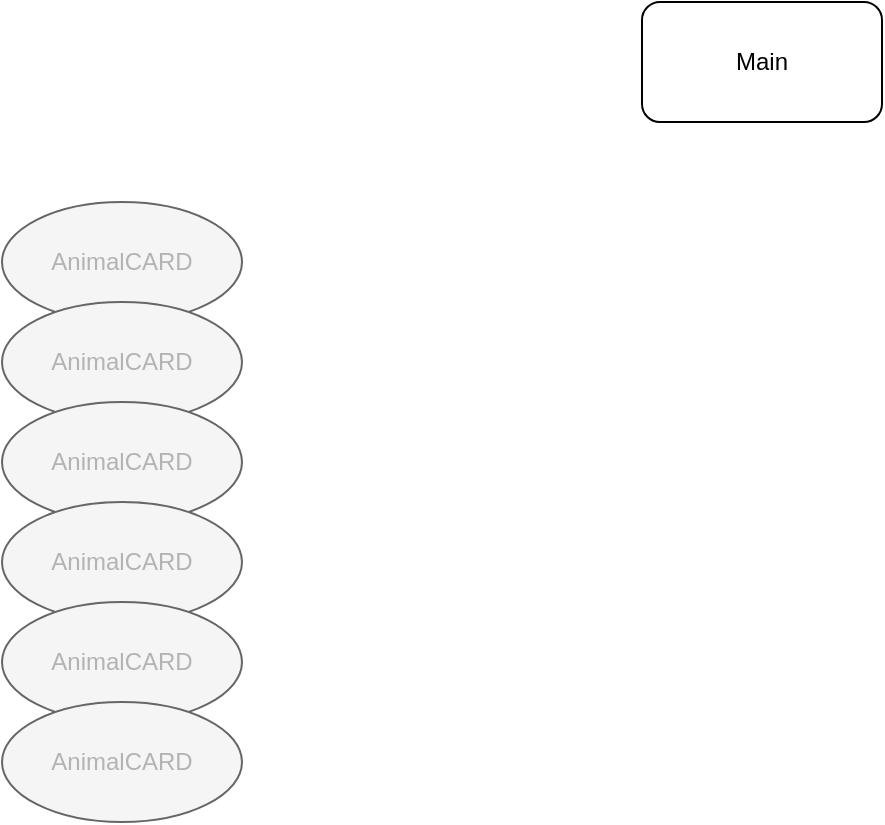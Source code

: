 <mxfile version="14.6.12" type="github">
  <diagram id="bAMTGUmW1eZoI-SbbudD" name="Page-1">
    <mxGraphModel dx="802" dy="847" grid="1" gridSize="10" guides="1" tooltips="1" connect="1" arrows="1" fold="1" page="1" pageScale="1" pageWidth="827" pageHeight="1169" math="0" shadow="0">
      <root>
        <mxCell id="0" />
        <mxCell id="1" parent="0" />
        <mxCell id="RSzvX88kuwoQsxZTcqaM-1" value="Main" style="rounded=1;whiteSpace=wrap;html=1;" vertex="1" parent="1">
          <mxGeometry x="350" y="40" width="120" height="60" as="geometry" />
        </mxCell>
        <mxCell id="RSzvX88kuwoQsxZTcqaM-8" value="" style="group" vertex="1" connectable="0" parent="1">
          <mxGeometry x="30" y="140" width="120" height="310" as="geometry" />
        </mxCell>
        <mxCell id="RSzvX88kuwoQsxZTcqaM-2" value="AnimalCARD " style="ellipse;whiteSpace=wrap;html=1;fillColor=#f5f5f5;strokeColor=#666666;fontColor=#B3B3B3;" vertex="1" parent="RSzvX88kuwoQsxZTcqaM-8">
          <mxGeometry width="120" height="60" as="geometry" />
        </mxCell>
        <mxCell id="RSzvX88kuwoQsxZTcqaM-3" value="AnimalCARD " style="ellipse;whiteSpace=wrap;html=1;fillColor=#f5f5f5;strokeColor=#666666;fontColor=#B3B3B3;" vertex="1" parent="RSzvX88kuwoQsxZTcqaM-8">
          <mxGeometry y="50" width="120" height="60" as="geometry" />
        </mxCell>
        <mxCell id="RSzvX88kuwoQsxZTcqaM-4" value="AnimalCARD " style="ellipse;whiteSpace=wrap;html=1;fillColor=#f5f5f5;strokeColor=#666666;fontColor=#B3B3B3;" vertex="1" parent="RSzvX88kuwoQsxZTcqaM-8">
          <mxGeometry y="100" width="120" height="60" as="geometry" />
        </mxCell>
        <mxCell id="RSzvX88kuwoQsxZTcqaM-5" value="AnimalCARD " style="ellipse;whiteSpace=wrap;html=1;fillColor=#f5f5f5;strokeColor=#666666;fontColor=#B3B3B3;" vertex="1" parent="RSzvX88kuwoQsxZTcqaM-8">
          <mxGeometry y="150" width="120" height="60" as="geometry" />
        </mxCell>
        <mxCell id="RSzvX88kuwoQsxZTcqaM-6" value="AnimalCARD " style="ellipse;whiteSpace=wrap;html=1;fillColor=#f5f5f5;strokeColor=#666666;fontColor=#B3B3B3;" vertex="1" parent="RSzvX88kuwoQsxZTcqaM-8">
          <mxGeometry y="200" width="120" height="60" as="geometry" />
        </mxCell>
        <mxCell id="RSzvX88kuwoQsxZTcqaM-7" value="AnimalCARD " style="ellipse;whiteSpace=wrap;html=1;fillColor=#f5f5f5;strokeColor=#666666;fontColor=#B3B3B3;" vertex="1" parent="RSzvX88kuwoQsxZTcqaM-8">
          <mxGeometry y="250" width="120" height="60" as="geometry" />
        </mxCell>
      </root>
    </mxGraphModel>
  </diagram>
</mxfile>
